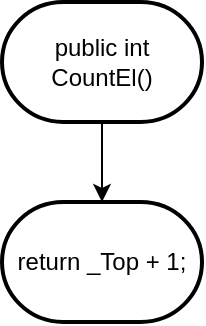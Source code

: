 <mxfile version="22.0.3" type="device">
  <diagram name="Страница — 1" id="77hq0iW9C2IIqYcn7f7X">
    <mxGraphModel dx="1434" dy="765" grid="1" gridSize="10" guides="1" tooltips="1" connect="1" arrows="1" fold="1" page="1" pageScale="1" pageWidth="827" pageHeight="1169" math="0" shadow="0">
      <root>
        <mxCell id="0" />
        <mxCell id="1" parent="0" />
        <mxCell id="KCccCifFVfapmeQtQ63I-3" value="" style="edgeStyle=orthogonalEdgeStyle;rounded=0;orthogonalLoop=1;jettySize=auto;html=1;" edge="1" parent="1" source="KCccCifFVfapmeQtQ63I-1" target="KCccCifFVfapmeQtQ63I-2">
          <mxGeometry relative="1" as="geometry" />
        </mxCell>
        <mxCell id="KCccCifFVfapmeQtQ63I-1" value="public int CountEl()" style="strokeWidth=2;html=1;shape=mxgraph.flowchart.terminator;whiteSpace=wrap;" vertex="1" parent="1">
          <mxGeometry x="314" y="270" width="100" height="60" as="geometry" />
        </mxCell>
        <mxCell id="KCccCifFVfapmeQtQ63I-2" value="return _Top + 1;" style="strokeWidth=2;html=1;shape=mxgraph.flowchart.terminator;whiteSpace=wrap;" vertex="1" parent="1">
          <mxGeometry x="314" y="370" width="100" height="60" as="geometry" />
        </mxCell>
      </root>
    </mxGraphModel>
  </diagram>
</mxfile>
